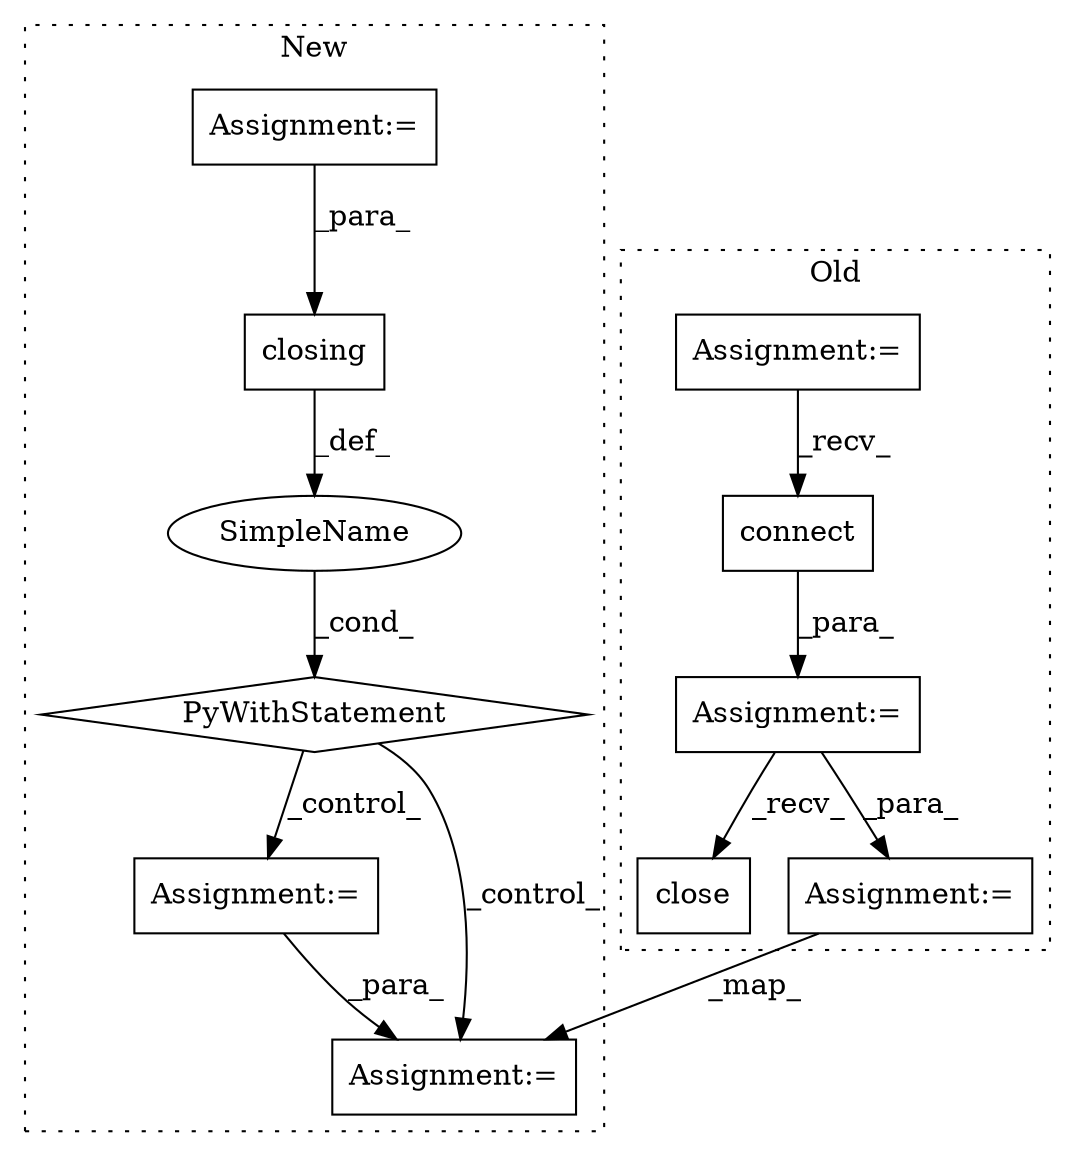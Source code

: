 digraph G {
subgraph cluster0 {
1 [label="connect" a="32" s="4516,4567" l="8,1" shape="box"];
6 [label="Assignment:=" a="7" s="4499" l="1" shape="box"];
7 [label="close" a="32" s="4616" l="7" shape="box"];
9 [label="Assignment:=" a="7" s="4473" l="5" shape="box"];
11 [label="Assignment:=" a="7" s="4585" l="1" shape="box"];
label = "Old";
style="dotted";
}
subgraph cluster1 {
2 [label="closing" a="32" s="725,736" l="8,1" shape="box"];
3 [label="PyWithStatement" a="104" s="715,737" l="10,2" shape="diamond"];
4 [label="SimpleName" a="42" s="" l="" shape="ellipse"];
5 [label="Assignment:=" a="7" s="757" l="3" shape="box"];
8 [label="Assignment:=" a="7" s="683" l="1" shape="box"];
10 [label="Assignment:=" a="7" s="779" l="1" shape="box"];
label = "New";
style="dotted";
}
1 -> 6 [label="_para_"];
2 -> 4 [label="_def_"];
3 -> 10 [label="_control_"];
3 -> 5 [label="_control_"];
4 -> 3 [label="_cond_"];
5 -> 10 [label="_para_"];
6 -> 7 [label="_recv_"];
6 -> 11 [label="_para_"];
8 -> 2 [label="_para_"];
9 -> 1 [label="_recv_"];
11 -> 10 [label="_map_"];
}
